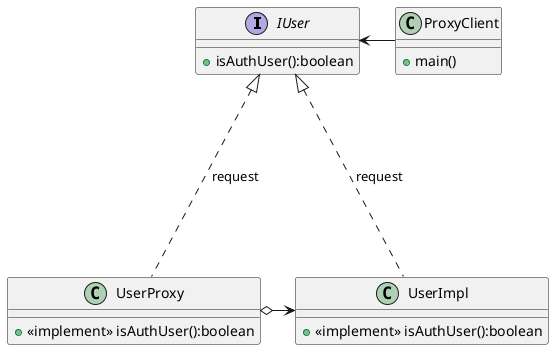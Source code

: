 @startuml

interface IUser {
   +isAuthUser():boolean
}

class UserImpl {
   +<<implement>> isAuthUser():boolean
}

class UserProxy {
   +<<implement>> isAuthUser():boolean
}

class ProxyClient {
    + main()
}

UserImpl ..up..|> IUser:request
UserProxy ..up..|> IUser:request
UserImpl <--left--o UserProxy
ProxyClient -left-> IUser

@enduml